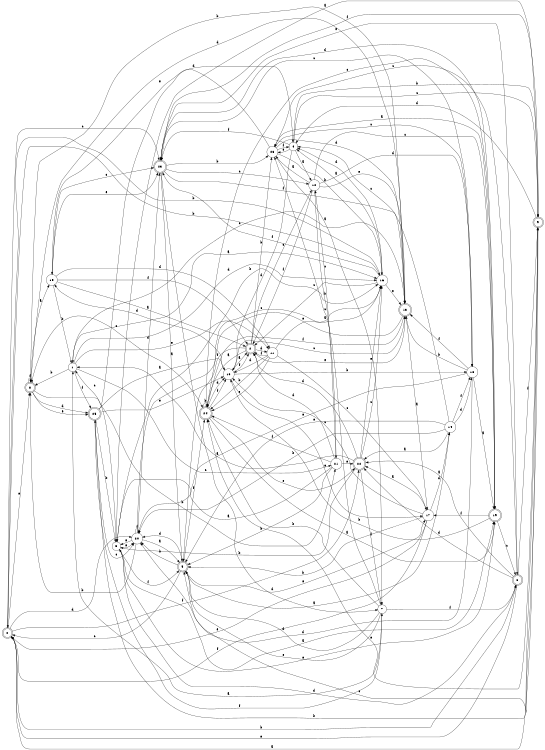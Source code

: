 digraph n22_1 {
__start0 [label="" shape="none"];

rankdir=LR;
size="8,5";

s0 [style="rounded,filled", color="black", fillcolor="white" shape="doublecircle", label="0"];
s1 [style="filled", color="black", fillcolor="white" shape="circle", label="1"];
s2 [style="rounded,filled", color="black", fillcolor="white" shape="doublecircle", label="2"];
s3 [style="filled", color="black", fillcolor="white" shape="circle", label="3"];
s4 [style="filled", color="black", fillcolor="white" shape="circle", label="4"];
s5 [style="rounded,filled", color="black", fillcolor="white" shape="doublecircle", label="5"];
s6 [style="rounded,filled", color="black", fillcolor="white" shape="doublecircle", label="6"];
s7 [style="filled", color="black", fillcolor="white" shape="circle", label="7"];
s8 [style="rounded,filled", color="black", fillcolor="white" shape="doublecircle", label="8"];
s9 [style="rounded,filled", color="black", fillcolor="white" shape="doublecircle", label="9"];
s10 [style="filled", color="black", fillcolor="white" shape="circle", label="10"];
s11 [style="filled", color="black", fillcolor="white" shape="circle", label="11"];
s12 [style="filled", color="black", fillcolor="white" shape="circle", label="12"];
s13 [style="rounded,filled", color="black", fillcolor="white" shape="doublecircle", label="13"];
s14 [style="filled", color="black", fillcolor="white" shape="circle", label="14"];
s15 [style="filled", color="black", fillcolor="white" shape="circle", label="15"];
s16 [style="filled", color="black", fillcolor="white" shape="circle", label="16"];
s17 [style="filled", color="black", fillcolor="white" shape="circle", label="17"];
s18 [style="filled", color="black", fillcolor="white" shape="circle", label="18"];
s19 [style="rounded,filled", color="black", fillcolor="white" shape="doublecircle", label="19"];
s20 [style="filled", color="black", fillcolor="white" shape="circle", label="20"];
s21 [style="filled", color="black", fillcolor="white" shape="circle", label="21"];
s22 [style="rounded,filled", color="black", fillcolor="white" shape="doublecircle", label="22"];
s23 [style="rounded,filled", color="black", fillcolor="white" shape="doublecircle", label="23"];
s24 [style="rounded,filled", color="black", fillcolor="white" shape="doublecircle", label="24"];
s25 [style="rounded,filled", color="black", fillcolor="white" shape="doublecircle", label="25"];
s26 [style="filled", color="black", fillcolor="white" shape="circle", label="26"];
s0 -> s9 [label="a"];
s0 -> s16 [label="b"];
s0 -> s23 [label="c"];
s0 -> s20 [label="d"];
s0 -> s8 [label="e"];
s0 -> s22 [label="f"];
s1 -> s16 [label="a"];
s1 -> s8 [label="b"];
s1 -> s21 [label="c"];
s1 -> s16 [label="d"];
s1 -> s11 [label="e"];
s1 -> s25 [label="f"];
s2 -> s24 [label="a"];
s2 -> s26 [label="b"];
s2 -> s12 [label="c"];
s2 -> s11 [label="d"];
s2 -> s13 [label="e"];
s2 -> s5 [label="f"];
s3 -> s19 [label="a"];
s3 -> s16 [label="b"];
s3 -> s1 [label="c"];
s3 -> s6 [label="d"];
s3 -> s20 [label="e"];
s3 -> s5 [label="f"];
s4 -> s12 [label="a"];
s4 -> s9 [label="b"];
s4 -> s9 [label="c"];
s4 -> s10 [label="d"];
s4 -> s26 [label="e"];
s4 -> s23 [label="f"];
s5 -> s14 [label="a"];
s5 -> s20 [label="b"];
s5 -> s0 [label="c"];
s5 -> s20 [label="d"];
s5 -> s17 [label="e"];
s5 -> s24 [label="f"];
s6 -> s22 [label="a"];
s6 -> s0 [label="b"];
s6 -> s26 [label="c"];
s6 -> s22 [label="d"];
s6 -> s0 [label="e"];
s6 -> s9 [label="f"];
s7 -> s1 [label="a"];
s7 -> s24 [label="b"];
s7 -> s26 [label="c"];
s7 -> s5 [label="d"];
s7 -> s5 [label="e"];
s7 -> s6 [label="f"];
s8 -> s15 [label="a"];
s8 -> s21 [label="b"];
s8 -> s24 [label="c"];
s8 -> s25 [label="d"];
s8 -> s25 [label="e"];
s8 -> s8 [label="f"];
s9 -> s3 [label="a"];
s9 -> s25 [label="b"];
s9 -> s5 [label="c"];
s9 -> s4 [label="d"];
s9 -> s24 [label="e"];
s9 -> s23 [label="f"];
s10 -> s2 [label="a"];
s10 -> s18 [label="b"];
s10 -> s13 [label="c"];
s10 -> s15 [label="d"];
s10 -> s17 [label="e"];
s10 -> s2 [label="f"];
s11 -> s16 [label="a"];
s11 -> s24 [label="b"];
s11 -> s17 [label="c"];
s11 -> s10 [label="d"];
s11 -> s24 [label="e"];
s11 -> s2 [label="f"];
s12 -> s26 [label="a"];
s12 -> s21 [label="b"];
s12 -> s19 [label="c"];
s12 -> s18 [label="d"];
s12 -> s13 [label="e"];
s12 -> s2 [label="f"];
s13 -> s17 [label="a"];
s13 -> s8 [label="b"];
s13 -> s1 [label="c"];
s13 -> s8 [label="d"];
s13 -> s24 [label="e"];
s13 -> s24 [label="f"];
s14 -> s22 [label="a"];
s14 -> s20 [label="b"];
s14 -> s4 [label="c"];
s14 -> s18 [label="d"];
s14 -> s5 [label="e"];
s14 -> s18 [label="f"];
s15 -> s2 [label="a"];
s15 -> s1 [label="b"];
s15 -> s23 [label="c"];
s15 -> s11 [label="d"];
s15 -> s23 [label="e"];
s15 -> s2 [label="f"];
s16 -> s4 [label="a"];
s16 -> s0 [label="b"];
s16 -> s2 [label="c"];
s16 -> s4 [label="d"];
s16 -> s13 [label="e"];
s16 -> s23 [label="f"];
s17 -> s22 [label="a"];
s17 -> s5 [label="b"];
s17 -> s10 [label="c"];
s17 -> s14 [label="d"];
s17 -> s0 [label="e"];
s17 -> s0 [label="f"];
s18 -> s19 [label="a"];
s18 -> s13 [label="b"];
s18 -> s23 [label="c"];
s18 -> s20 [label="d"];
s18 -> s20 [label="e"];
s18 -> s13 [label="f"];
s19 -> s26 [label="a"];
s19 -> s10 [label="b"];
s19 -> s6 [label="c"];
s19 -> s23 [label="d"];
s19 -> s3 [label="e"];
s19 -> s17 [label="f"];
s20 -> s5 [label="a"];
s20 -> s8 [label="b"];
s20 -> s16 [label="c"];
s20 -> s23 [label="d"];
s20 -> s3 [label="e"];
s20 -> s20 [label="f"];
s21 -> s3 [label="a"];
s21 -> s5 [label="b"];
s21 -> s12 [label="c"];
s21 -> s2 [label="d"];
s21 -> s22 [label="e"];
s21 -> s24 [label="f"];
s22 -> s1 [label="a"];
s22 -> s3 [label="b"];
s22 -> s16 [label="c"];
s22 -> s2 [label="d"];
s22 -> s16 [label="e"];
s22 -> s7 [label="f"];
s23 -> s5 [label="a"];
s23 -> s26 [label="b"];
s23 -> s12 [label="c"];
s23 -> s7 [label="d"];
s23 -> s6 [label="e"];
s23 -> s13 [label="f"];
s24 -> s19 [label="a"];
s24 -> s24 [label="b"];
s24 -> s19 [label="c"];
s24 -> s10 [label="d"];
s24 -> s22 [label="e"];
s24 -> s10 [label="f"];
s25 -> s10 [label="a"];
s25 -> s3 [label="b"];
s25 -> s20 [label="c"];
s25 -> s4 [label="d"];
s25 -> s10 [label="e"];
s25 -> s7 [label="f"];
s26 -> s7 [label="a"];
s26 -> s16 [label="b"];
s26 -> s18 [label="c"];
s26 -> s13 [label="d"];
s26 -> s15 [label="e"];
s26 -> s4 [label="f"];

}